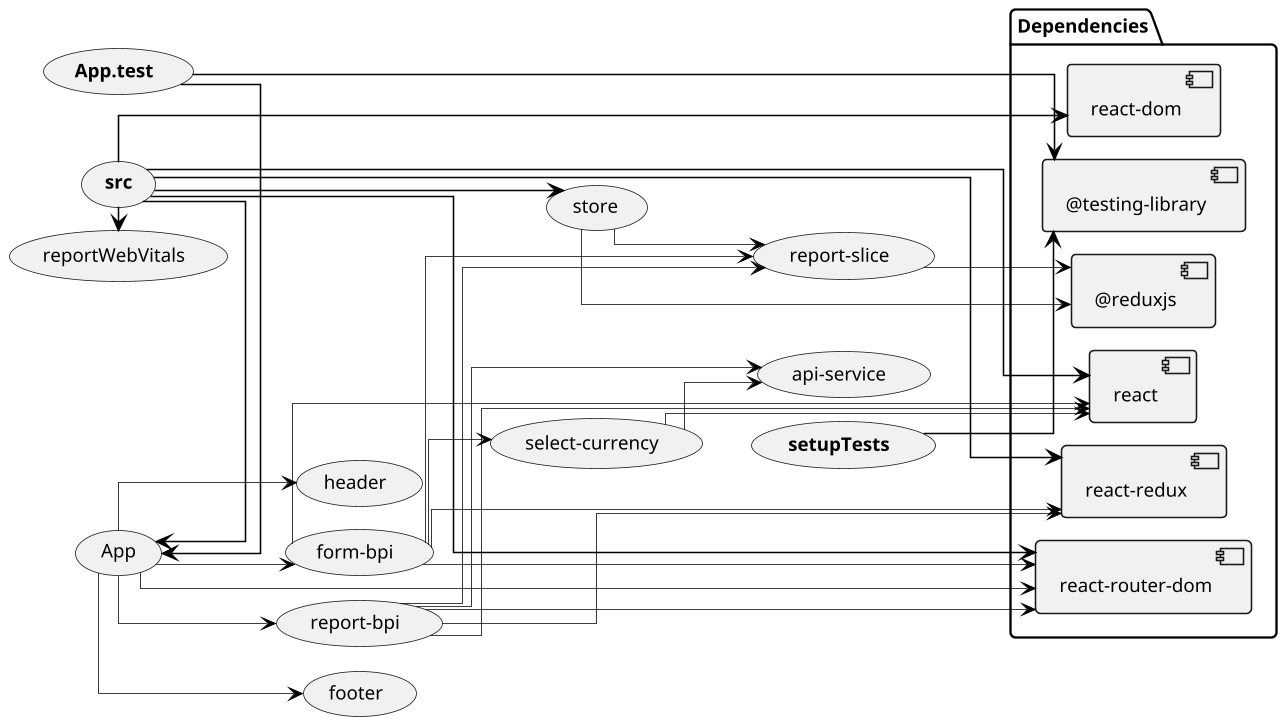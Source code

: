 @startuml

skinparam linetype ortho

scale max 1920 width
left to right direction

skinparam nodesep 15
skinparam ranksep 31
skinparam monochrome true
skinparam shadowing false
skinparam defaultFontName Tahoma
skinparam defaultFontSize 12
skinparam roundCorner 6
skinparam dpi 150
skinparam arrowColor black
skinparam arrowThickness 0.5
skinparam packageTitleAlignment left

' oval
skinparam usecase {
  borderThickness 0.5
}

' rectangle
skinparam rectangle {
  borderThickness 0.5
}

' component
skinparam component {
  borderThickness 1
}


(api-service)
(App)
(<b>App.test</b>)
(footer)
(form-bpi)
(header)
(report-bpi)
(report-slice)
(reportWebVitals)
(select-currency)
(<b>setupTests</b>)
(<b>src</b>)
(store)

package "Dependencies" {
  [@reduxjs]
  [@testing-library]
  [react]
  [react-dom]
  [react-redux]
  [react-router-dom]
}

(App) --> (footer)
(App) --> (form-bpi)
(App) --> (header)
(App) ---> [react-router-dom]
(App) --> (report-bpi)
(<b>App.test</b>) ---[thickness=1]> [@testing-library]
(<b>App.test</b>) -[thickness=1]> (App)
(form-bpi) ----> [react]
(form-bpi) ----> [react-redux]
(form-bpi) ----> [react-router-dom]
(form-bpi) ---> (report-slice)
(form-bpi) --> (select-currency)
(report-bpi) --> (api-service)
(report-bpi) ----> [react]
(report-bpi) ----> [react-redux]
(report-bpi) ----> [react-router-dom]
(report-bpi) ---> (report-slice)
(report-slice) ----> [@reduxjs]
(select-currency) --> (api-service)
(select-currency) ----> [react]
(<b>setupTests</b>) ---[thickness=1]> [@testing-library]
(<b>src</b>) -[thickness=1]> (App)
(<b>src</b>) ---[thickness=1]> [react]
(<b>src</b>) ---[thickness=1]> [react-dom]
(<b>src</b>) ---[thickness=1]> [react-redux]
(<b>src</b>) ---[thickness=1]> [react-router-dom]
(<b>src</b>) -[thickness=1]> (reportWebVitals)
(<b>src</b>) -[thickness=1]> (store)
(store) ----> [@reduxjs]
(store) --> (report-slice)

@enduml